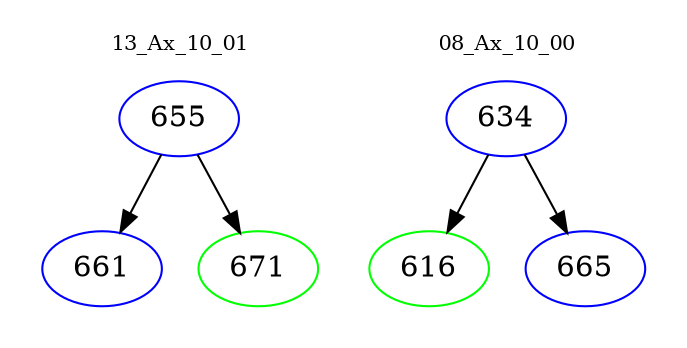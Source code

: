 digraph{
subgraph cluster_0 {
color = white
label = "13_Ax_10_01";
fontsize=10;
T0_655 [label="655", color="blue"]
T0_655 -> T0_661 [color="black"]
T0_661 [label="661", color="blue"]
T0_655 -> T0_671 [color="black"]
T0_671 [label="671", color="green"]
}
subgraph cluster_1 {
color = white
label = "08_Ax_10_00";
fontsize=10;
T1_634 [label="634", color="blue"]
T1_634 -> T1_616 [color="black"]
T1_616 [label="616", color="green"]
T1_634 -> T1_665 [color="black"]
T1_665 [label="665", color="blue"]
}
}
